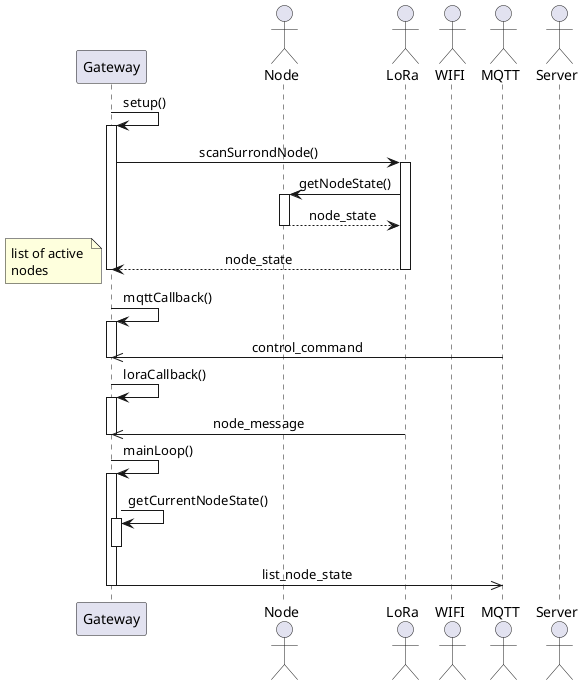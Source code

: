 @startuml Gateway Processing
skinparam sequenceMessageAlign center

participant Gateway

actor Node
actor LoRa
actor WIFI
actor MQTT
actor Server


Gateway -> Gateway: setup()
activate Gateway
    Gateway -> LoRa ++: scanSurrondNode()
        LoRa -> Node ++: getNodeState()
        return node_state
    return node_state
    note left: list of active \nnodes
deactivate Gateway

Gateway -> Gateway: mqttCallback()
activate Gateway
    MQTT ->> Gateway: control_command
    ' Processing message from Server
    
deactivate Gateway

Gateway -> Gateway: loraCallback()
activate Gateway
    LoRa ->> Gateway: node_message
    ' Processing message from Node

    ' Save state of node
    
deactivate Gateway

Gateway -> Gateway: mainLoop()
activate Gateway
    Gateway -> Gateway ++: getCurrentNodeState()
    deactivate Gateway

    Gateway ->> MQTT: list_node_state
deactivate Gateway
@enduml